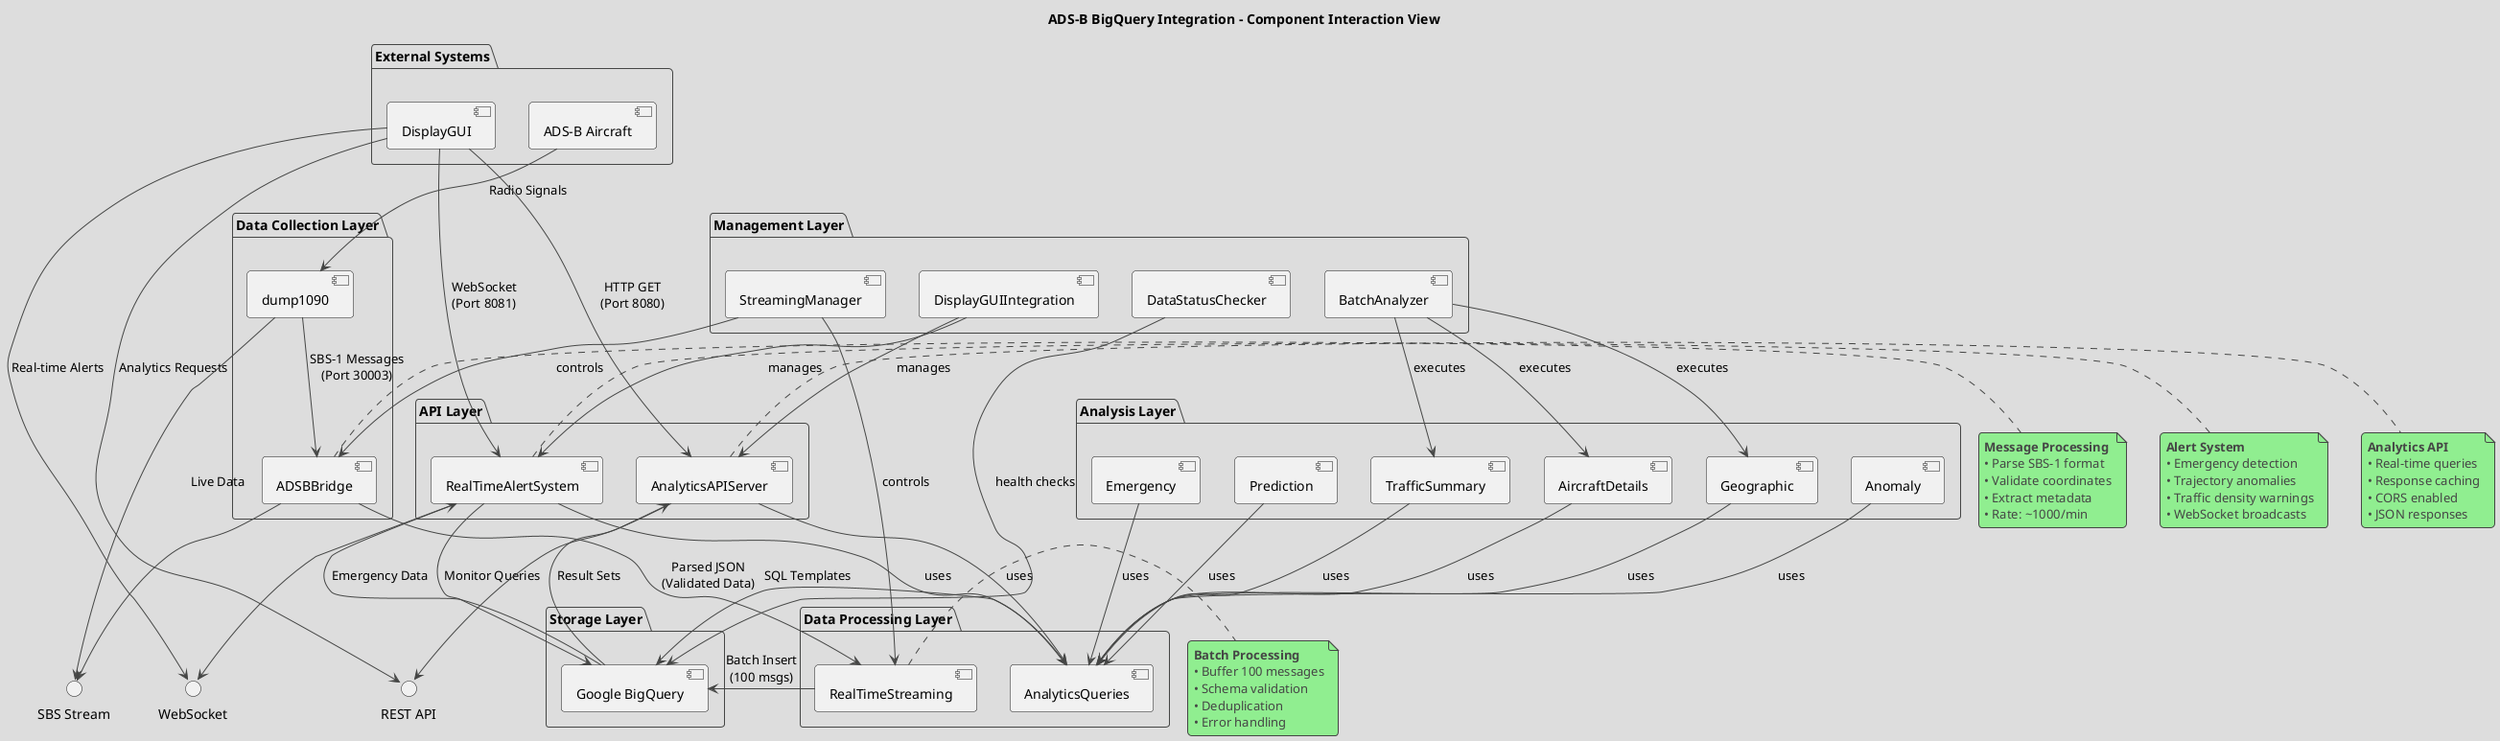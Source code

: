 @startuml component-interaction
!theme toy
title ADS-B BigQuery Integration - Component Interaction View

package "Data Collection Layer" {
    [dump1090] as dump
    [ADSBBridge] as bridge
}

package "Data Processing Layer" {
    [RealTimeStreaming] as streaming
    [AnalyticsQueries] as queries
}

package "Storage Layer" {
    [Google BigQuery] as bigquery
}

package "API Layer" {
    [AnalyticsAPIServer] as api
    [RealTimeAlertSystem] as alerts
}

package "Analysis Layer" {
    [TrafficSummary] as traffic
    [AircraftDetails] as aircraft
    [Geographic] as geo
    [Anomaly] as anomaly
    [Emergency] as emergency
    [Prediction] as prediction
}

package "Management Layer" {
    [StreamingManager] as stream_mgr
    [DataStatusChecker] as status
    [BatchAnalyzer] as batch
    [DisplayGUIIntegration] as integration
}

package "External Systems" {
    [DisplayGUI] as gui
    [ADS-B Aircraft] as planes
}

' Data Flow Connections
planes --> dump : "Radio Signals"
dump --> bridge : "SBS-1 Messages\n(Port 30003)"
bridge --> streaming : "Parsed JSON\n(Validated Data)"
streaming --> bigquery : "Batch Insert\n(100 msgs)"

' Query Connections
api --> queries : "uses"
queries --> bigquery : "SQL Templates"
bigquery --> api : "Result Sets"

' Alert Connections
alerts --> queries : "uses"
alerts --> bigquery : "Monitor Queries"
bigquery --> alerts : "Emergency Data"

' Analysis Connections
traffic --> queries : "uses"
aircraft --> queries : "uses"
geo --> queries : "uses"
anomaly --> queries : "uses"
emergency --> queries : "uses"
prediction --> queries : "uses"

' Management Connections
stream_mgr --> streaming : "controls"
stream_mgr --> bridge : "controls"
status --> bigquery : "health checks"
batch --> traffic : "executes"
batch --> aircraft : "executes"
batch --> geo : "executes"
integration --> api : "manages"
integration --> alerts : "manages"

' External Connections
gui --> api : "HTTP GET\n(Port 8080)"
gui --> alerts : "WebSocket\n(Port 8081)"

interface "REST API" as rest_api
interface "WebSocket" as websocket
interface "SBS Stream" as sbs_stream

api --> rest_api
alerts --> websocket
bridge --> sbs_stream

gui --> rest_api : "Analytics Requests"
gui --> websocket : "Real-time Alerts"
dump --> sbs_stream : "Live Data"

note right of bridge
    **Message Processing**
    • Parse SBS-1 format
    • Validate coordinates
    • Extract metadata
    • Rate: ~1000/min
end note

note right of streaming
    **Batch Processing**
    • Buffer 100 messages
    • Schema validation
    • Deduplication
    • Error handling
end note

note right of api
    **Analytics API**
    • Real-time queries
    • Response caching
    • CORS enabled
    • JSON responses
end note

note right of alerts
    **Alert System**
    • Emergency detection
    • Trajectory anomalies
    • Traffic density warnings
    • WebSocket broadcasts
end note

@enduml
